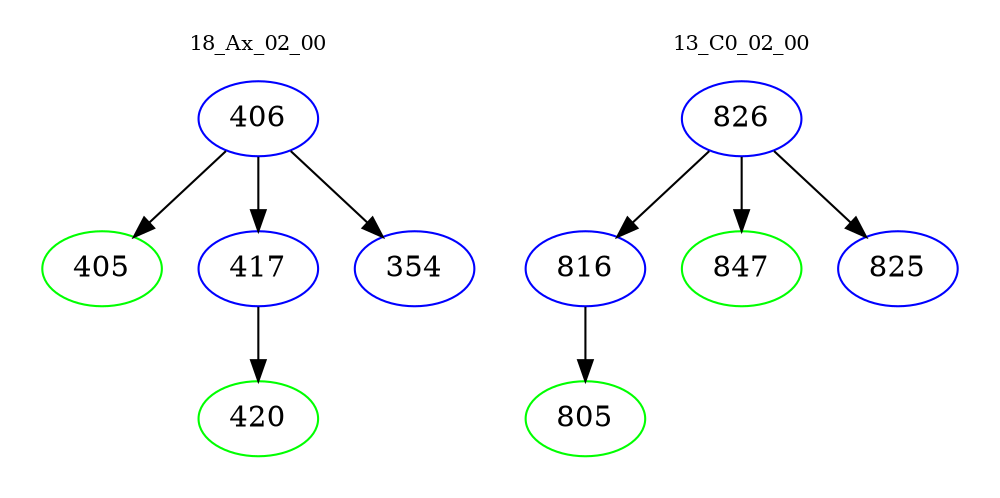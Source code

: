 digraph{
subgraph cluster_0 {
color = white
label = "18_Ax_02_00";
fontsize=10;
T0_406 [label="406", color="blue"]
T0_406 -> T0_405 [color="black"]
T0_405 [label="405", color="green"]
T0_406 -> T0_417 [color="black"]
T0_417 [label="417", color="blue"]
T0_417 -> T0_420 [color="black"]
T0_420 [label="420", color="green"]
T0_406 -> T0_354 [color="black"]
T0_354 [label="354", color="blue"]
}
subgraph cluster_1 {
color = white
label = "13_C0_02_00";
fontsize=10;
T1_826 [label="826", color="blue"]
T1_826 -> T1_816 [color="black"]
T1_816 [label="816", color="blue"]
T1_816 -> T1_805 [color="black"]
T1_805 [label="805", color="green"]
T1_826 -> T1_847 [color="black"]
T1_847 [label="847", color="green"]
T1_826 -> T1_825 [color="black"]
T1_825 [label="825", color="blue"]
}
}
